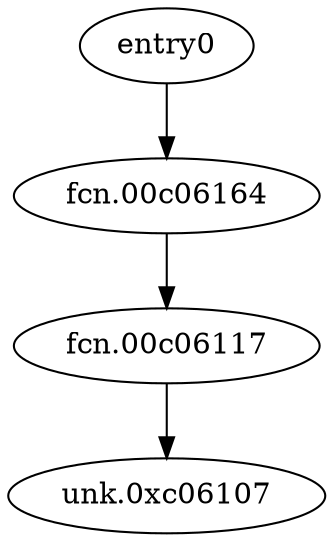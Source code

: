 digraph code {
  "0x00c05ef8" [label="entry0"];
  "0x00c05ef8" -> "0x00c06164";
  "0x00c06164" [label="fcn.00c06164"];
  "0x00c06164" [label="fcn.00c06164"];
  "0x00c06164" -> "0x00c06117";
  "0x00c06117" [label="fcn.00c06117"];
  "0x00c06117" [label="fcn.00c06117"];
  "0x00c06117" -> "0x00c06107";
  "0x00c06107" [label="unk.0xc06107"];
}